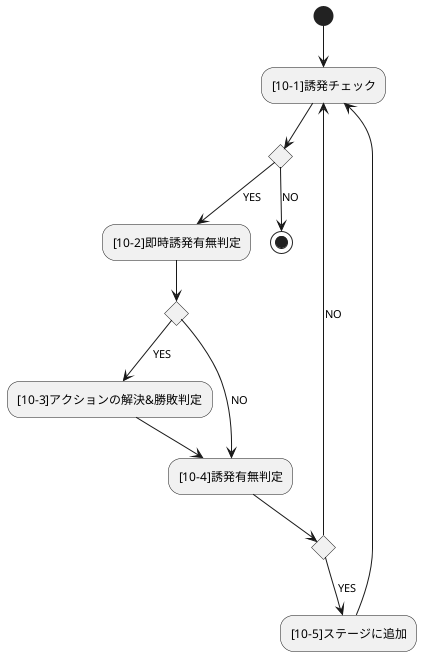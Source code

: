 @startuml
(*) --> "[10-1]誘発チェック"

if "" then
    -->[YES] "[10-2]即時誘発有無判定"
    if "" then
        -->[YES] "[10-3]アクションの解決&勝敗判定"
        --> "[10-4]誘発有無判定"
    else
        -->[NO] "[10-4]誘発有無判定"
    endif

    if "" then
        -->[YES] "[10-5]ステージに追加"
        --> "[10-1]誘発チェック"
    else
        -->[NO] "[10-1]誘発チェック"
    endif

else
    -->[NO] (*)
endif

@enduml
